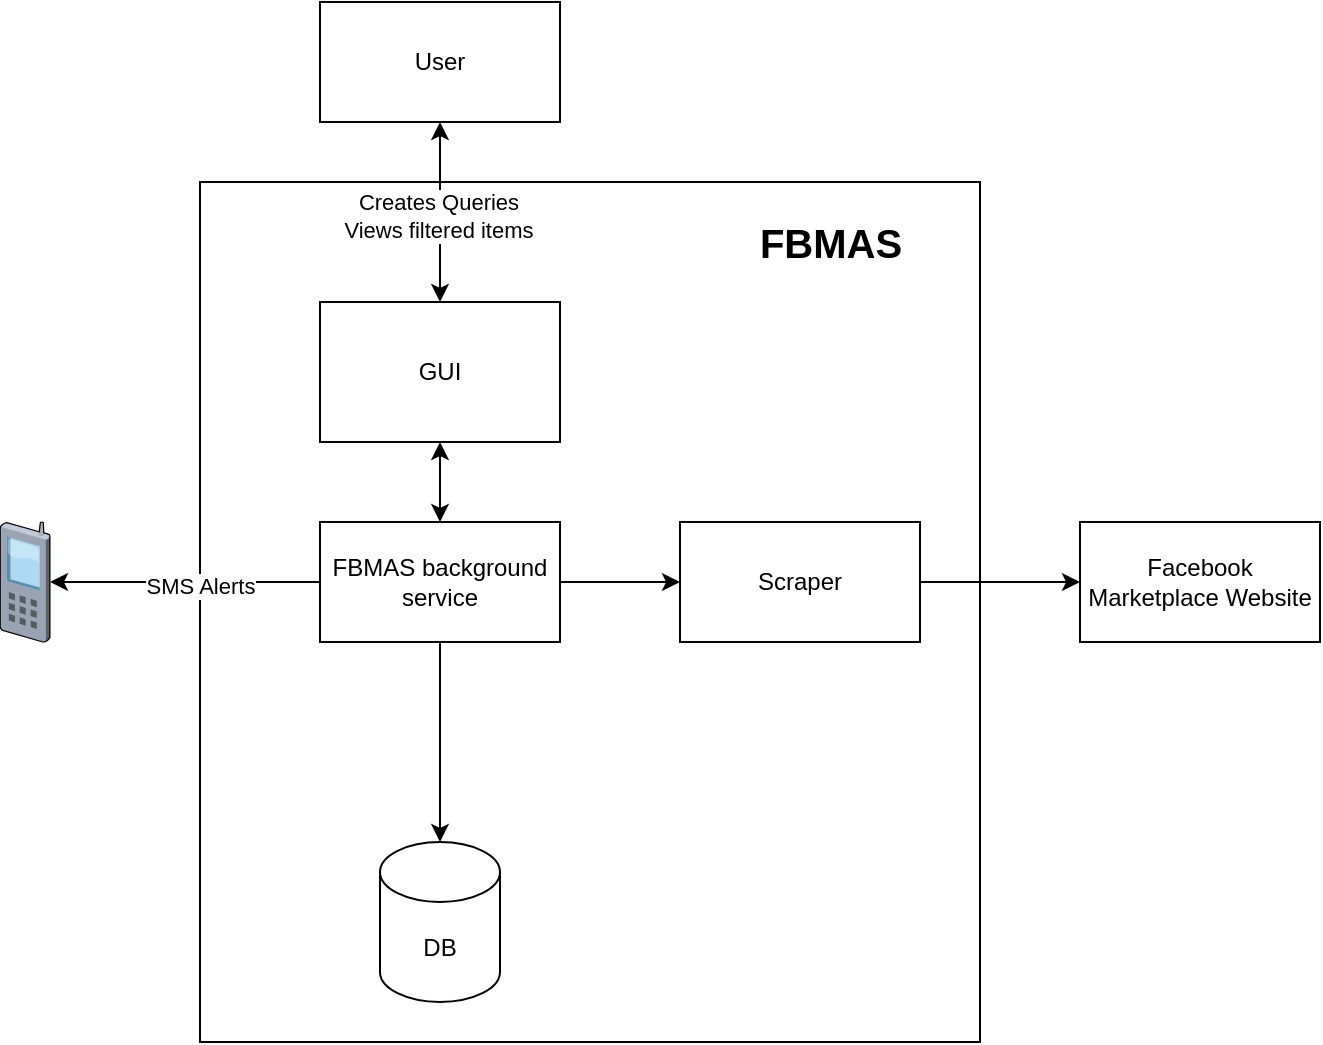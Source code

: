 <mxfile version="26.0.4">
  <diagram name="Page-1" id="bUrbDQrwsLLWItzvLDOQ">
    <mxGraphModel dx="1434" dy="754" grid="1" gridSize="10" guides="1" tooltips="1" connect="1" arrows="1" fold="1" page="1" pageScale="1" pageWidth="850" pageHeight="650" math="0" shadow="0">
      <root>
        <mxCell id="0" />
        <mxCell id="1" parent="0" />
        <mxCell id="s9zvkdZLz2KEpCQygfdh-19" value="" style="rounded=0;whiteSpace=wrap;html=1;" vertex="1" parent="1">
          <mxGeometry x="240" y="110" width="390" height="430" as="geometry" />
        </mxCell>
        <mxCell id="s9zvkdZLz2KEpCQygfdh-3" style="edgeStyle=orthogonalEdgeStyle;rounded=0;orthogonalLoop=1;jettySize=auto;html=1;entryX=0;entryY=0.5;entryDx=0;entryDy=0;" edge="1" parent="1" source="s9zvkdZLz2KEpCQygfdh-1" target="s9zvkdZLz2KEpCQygfdh-2">
          <mxGeometry relative="1" as="geometry" />
        </mxCell>
        <mxCell id="s9zvkdZLz2KEpCQygfdh-1" value="Scraper" style="rounded=0;whiteSpace=wrap;html=1;" vertex="1" parent="1">
          <mxGeometry x="480" y="280" width="120" height="60" as="geometry" />
        </mxCell>
        <mxCell id="s9zvkdZLz2KEpCQygfdh-2" value="Facebook Marketplace Website" style="rounded=0;whiteSpace=wrap;html=1;" vertex="1" parent="1">
          <mxGeometry x="680" y="280" width="120" height="60" as="geometry" />
        </mxCell>
        <mxCell id="s9zvkdZLz2KEpCQygfdh-5" style="edgeStyle=orthogonalEdgeStyle;rounded=0;orthogonalLoop=1;jettySize=auto;html=1;entryX=0;entryY=0.5;entryDx=0;entryDy=0;" edge="1" parent="1" source="s9zvkdZLz2KEpCQygfdh-4" target="s9zvkdZLz2KEpCQygfdh-1">
          <mxGeometry relative="1" as="geometry" />
        </mxCell>
        <mxCell id="s9zvkdZLz2KEpCQygfdh-4" value="FBMAS background service" style="rounded=0;whiteSpace=wrap;html=1;" vertex="1" parent="1">
          <mxGeometry x="300" y="280" width="120" height="60" as="geometry" />
        </mxCell>
        <mxCell id="s9zvkdZLz2KEpCQygfdh-6" value="DB" style="shape=cylinder3;whiteSpace=wrap;html=1;boundedLbl=1;backgroundOutline=1;size=15;" vertex="1" parent="1">
          <mxGeometry x="330" y="440" width="60" height="80" as="geometry" />
        </mxCell>
        <mxCell id="s9zvkdZLz2KEpCQygfdh-7" style="edgeStyle=orthogonalEdgeStyle;rounded=0;orthogonalLoop=1;jettySize=auto;html=1;entryX=0.5;entryY=0;entryDx=0;entryDy=0;entryPerimeter=0;" edge="1" parent="1" source="s9zvkdZLz2KEpCQygfdh-4" target="s9zvkdZLz2KEpCQygfdh-6">
          <mxGeometry relative="1" as="geometry" />
        </mxCell>
        <mxCell id="s9zvkdZLz2KEpCQygfdh-8" value="GUI" style="rounded=0;whiteSpace=wrap;html=1;" vertex="1" parent="1">
          <mxGeometry x="300" y="170" width="120" height="70" as="geometry" />
        </mxCell>
        <mxCell id="s9zvkdZLz2KEpCQygfdh-10" value="" style="endArrow=classic;startArrow=classic;html=1;rounded=0;entryX=0.5;entryY=1;entryDx=0;entryDy=0;exitX=0.5;exitY=0;exitDx=0;exitDy=0;" edge="1" parent="1" source="s9zvkdZLz2KEpCQygfdh-4" target="s9zvkdZLz2KEpCQygfdh-8">
          <mxGeometry width="50" height="50" relative="1" as="geometry">
            <mxPoint x="400" y="260" as="sourcePoint" />
            <mxPoint x="450" y="210" as="targetPoint" />
          </mxGeometry>
        </mxCell>
        <mxCell id="s9zvkdZLz2KEpCQygfdh-12" value="" style="verticalLabelPosition=bottom;sketch=0;aspect=fixed;html=1;verticalAlign=top;strokeColor=none;align=center;outlineConnect=0;shape=mxgraph.citrix.cell_phone;" vertex="1" parent="1">
          <mxGeometry x="140" y="280" width="25" height="60" as="geometry" />
        </mxCell>
        <mxCell id="s9zvkdZLz2KEpCQygfdh-13" value="User" style="rounded=0;whiteSpace=wrap;html=1;" vertex="1" parent="1">
          <mxGeometry x="300" y="20" width="120" height="60" as="geometry" />
        </mxCell>
        <mxCell id="s9zvkdZLz2KEpCQygfdh-14" value="" style="endArrow=classic;startArrow=classic;html=1;rounded=0;entryX=0.5;entryY=1;entryDx=0;entryDy=0;exitX=0.5;exitY=0;exitDx=0;exitDy=0;" edge="1" parent="1" source="s9zvkdZLz2KEpCQygfdh-8" target="s9zvkdZLz2KEpCQygfdh-13">
          <mxGeometry width="50" height="50" relative="1" as="geometry">
            <mxPoint x="400" y="210" as="sourcePoint" />
            <mxPoint x="450" y="160" as="targetPoint" />
          </mxGeometry>
        </mxCell>
        <mxCell id="s9zvkdZLz2KEpCQygfdh-18" value="Creates Queries&lt;div&gt;Views filtered items&lt;/div&gt;" style="edgeLabel;html=1;align=center;verticalAlign=middle;resizable=0;points=[];fontStyle=0" vertex="1" connectable="0" parent="s9zvkdZLz2KEpCQygfdh-14">
          <mxGeometry x="-0.033" y="1" relative="1" as="geometry">
            <mxPoint as="offset" />
          </mxGeometry>
        </mxCell>
        <mxCell id="s9zvkdZLz2KEpCQygfdh-15" value="" style="endArrow=classic;html=1;rounded=0;exitX=0;exitY=0.5;exitDx=0;exitDy=0;" edge="1" parent="1" source="s9zvkdZLz2KEpCQygfdh-4" target="s9zvkdZLz2KEpCQygfdh-12">
          <mxGeometry width="50" height="50" relative="1" as="geometry">
            <mxPoint x="290" y="300" as="sourcePoint" />
            <mxPoint x="113" y="300" as="targetPoint" />
          </mxGeometry>
        </mxCell>
        <mxCell id="s9zvkdZLz2KEpCQygfdh-17" value="SMS Alerts" style="edgeLabel;html=1;align=center;verticalAlign=middle;resizable=0;points=[];" vertex="1" connectable="0" parent="s9zvkdZLz2KEpCQygfdh-15">
          <mxGeometry x="-0.111" y="2" relative="1" as="geometry">
            <mxPoint as="offset" />
          </mxGeometry>
        </mxCell>
        <mxCell id="s9zvkdZLz2KEpCQygfdh-20" value="&lt;b&gt;&lt;font style=&quot;font-size: 20px;&quot;&gt;FBMAS&lt;/font&gt;&lt;/b&gt;" style="text;html=1;align=center;verticalAlign=middle;resizable=0;points=[];autosize=1;strokeColor=none;fillColor=none;" vertex="1" parent="1">
          <mxGeometry x="510" y="120" width="90" height="40" as="geometry" />
        </mxCell>
      </root>
    </mxGraphModel>
  </diagram>
</mxfile>
